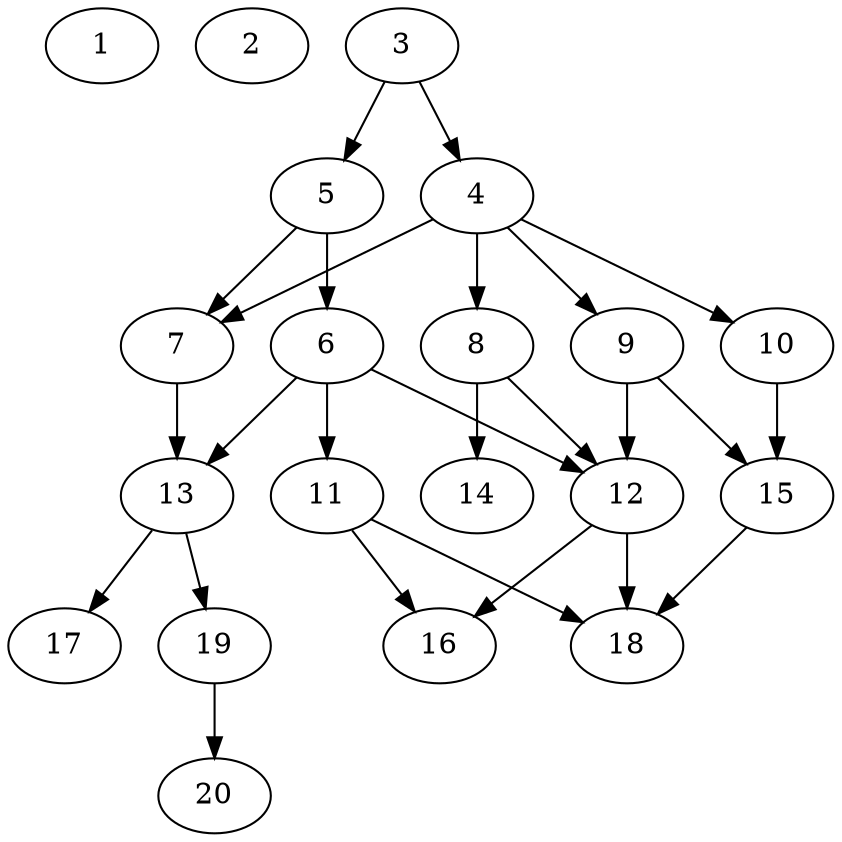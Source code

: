 // DAG automatically generated by daggen at Thu Oct  3 13:58:43 2019
// ./daggen --dot -n 20 --ccr 0.3 --fat 0.5 --regular 0.5 --density 0.6 --mindata 5242880 --maxdata 52428800 
digraph G {
  1 [size="138024960", alpha="0.08", expect_size="41407488"] 
  2 [size="83585707", alpha="0.07", expect_size="25075712"] 
  3 [size="147316053", alpha="0.13", expect_size="44194816"] 
  3 -> 4 [size ="44194816"]
  3 -> 5 [size ="44194816"]
  4 [size="88166400", alpha="0.05", expect_size="26449920"] 
  4 -> 7 [size ="26449920"]
  4 -> 8 [size ="26449920"]
  4 -> 9 [size ="26449920"]
  4 -> 10 [size ="26449920"]
  5 [size="66218667", alpha="0.18", expect_size="19865600"] 
  5 -> 6 [size ="19865600"]
  5 -> 7 [size ="19865600"]
  6 [size="159982933", alpha="0.18", expect_size="47994880"] 
  6 -> 11 [size ="47994880"]
  6 -> 12 [size ="47994880"]
  6 -> 13 [size ="47994880"]
  7 [size="134898347", alpha="0.11", expect_size="40469504"] 
  7 -> 13 [size ="40469504"]
  8 [size="84449280", alpha="0.01", expect_size="25334784"] 
  8 -> 12 [size ="25334784"]
  8 -> 14 [size ="25334784"]
  9 [size="138018133", alpha="0.02", expect_size="41405440"] 
  9 -> 12 [size ="41405440"]
  9 -> 15 [size ="41405440"]
  10 [size="116012373", alpha="0.14", expect_size="34803712"] 
  10 -> 15 [size ="34803712"]
  11 [size="38533120", alpha="0.17", expect_size="11559936"] 
  11 -> 16 [size ="11559936"]
  11 -> 18 [size ="11559936"]
  12 [size="103744853", alpha="0.01", expect_size="31123456"] 
  12 -> 16 [size ="31123456"]
  12 -> 18 [size ="31123456"]
  13 [size="160477867", alpha="0.16", expect_size="48143360"] 
  13 -> 17 [size ="48143360"]
  13 -> 19 [size ="48143360"]
  14 [size="107434667", alpha="0.03", expect_size="32230400"] 
  15 [size="144179200", alpha="0.18", expect_size="43253760"] 
  15 -> 18 [size ="43253760"]
  16 [size="127266133", alpha="0.18", expect_size="38179840"] 
  17 [size="113599147", alpha="0.01", expect_size="34079744"] 
  18 [size="43482453", alpha="0.16", expect_size="13044736"] 
  19 [size="53913600", alpha="0.17", expect_size="16174080"] 
  19 -> 20 [size ="16174080"]
  20 [size="66713600", alpha="0.16", expect_size="20014080"] 
}
